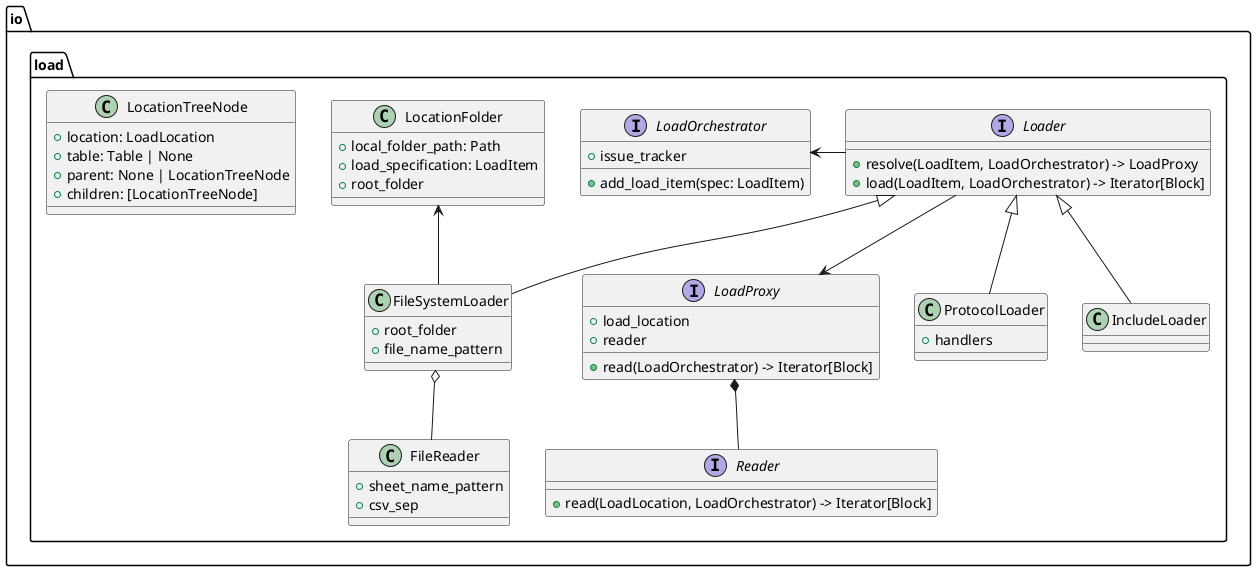 @startuml Table Origin
namespace io.load {
    class LocationFolder {
        + local_folder_path: Path
        + load_specification: LoadItem
        + root_folder
    }
    ' table_origin.LoadLocation <|- LocationFolder

    interface LoadOrchestrator {
        + add_load_item(spec: LoadItem)
        + issue_tracker
    }

    interface Reader {
        +read(LoadLocation, LoadOrchestrator) -> Iterator[Block]
    }

    interface LoadProxy {
        +load_location
        +reader
        +read(LoadOrchestrator) -> Iterator[Block]
    }

    LoadProxy *-- Reader
    Loader --> LoadProxy
    LoadOrchestrator <- Loader

    interface Loader {
        + resolve(LoadItem, LoadOrchestrator) -> LoadProxy
        + load(LoadItem, LoadOrchestrator) -> Iterator[Block]
    }

    class FileSystemLoader {
        + root_folder
        + file_name_pattern
    }

    class ProtocolLoader {
        + handlers
    }

    Loader <|-- ProtocolLoader
    Loader <|-- FileSystemLoader
    Loader <|-- IncludeLoader

    class FileReader {
        + sheet_name_pattern
        + csv_sep
    }

    FileSystemLoader o-- FileReader
    LocationFolder <-- FileSystemLoader

    class LocationTreeNode {
        + location: LoadLocation
        + table: Table | None
        + parent: None | LocationTreeNode
        + children: [LocationTreeNode]
    }

    'table_origin.LoadLocation --o LocationTreeNode
}
@enduml